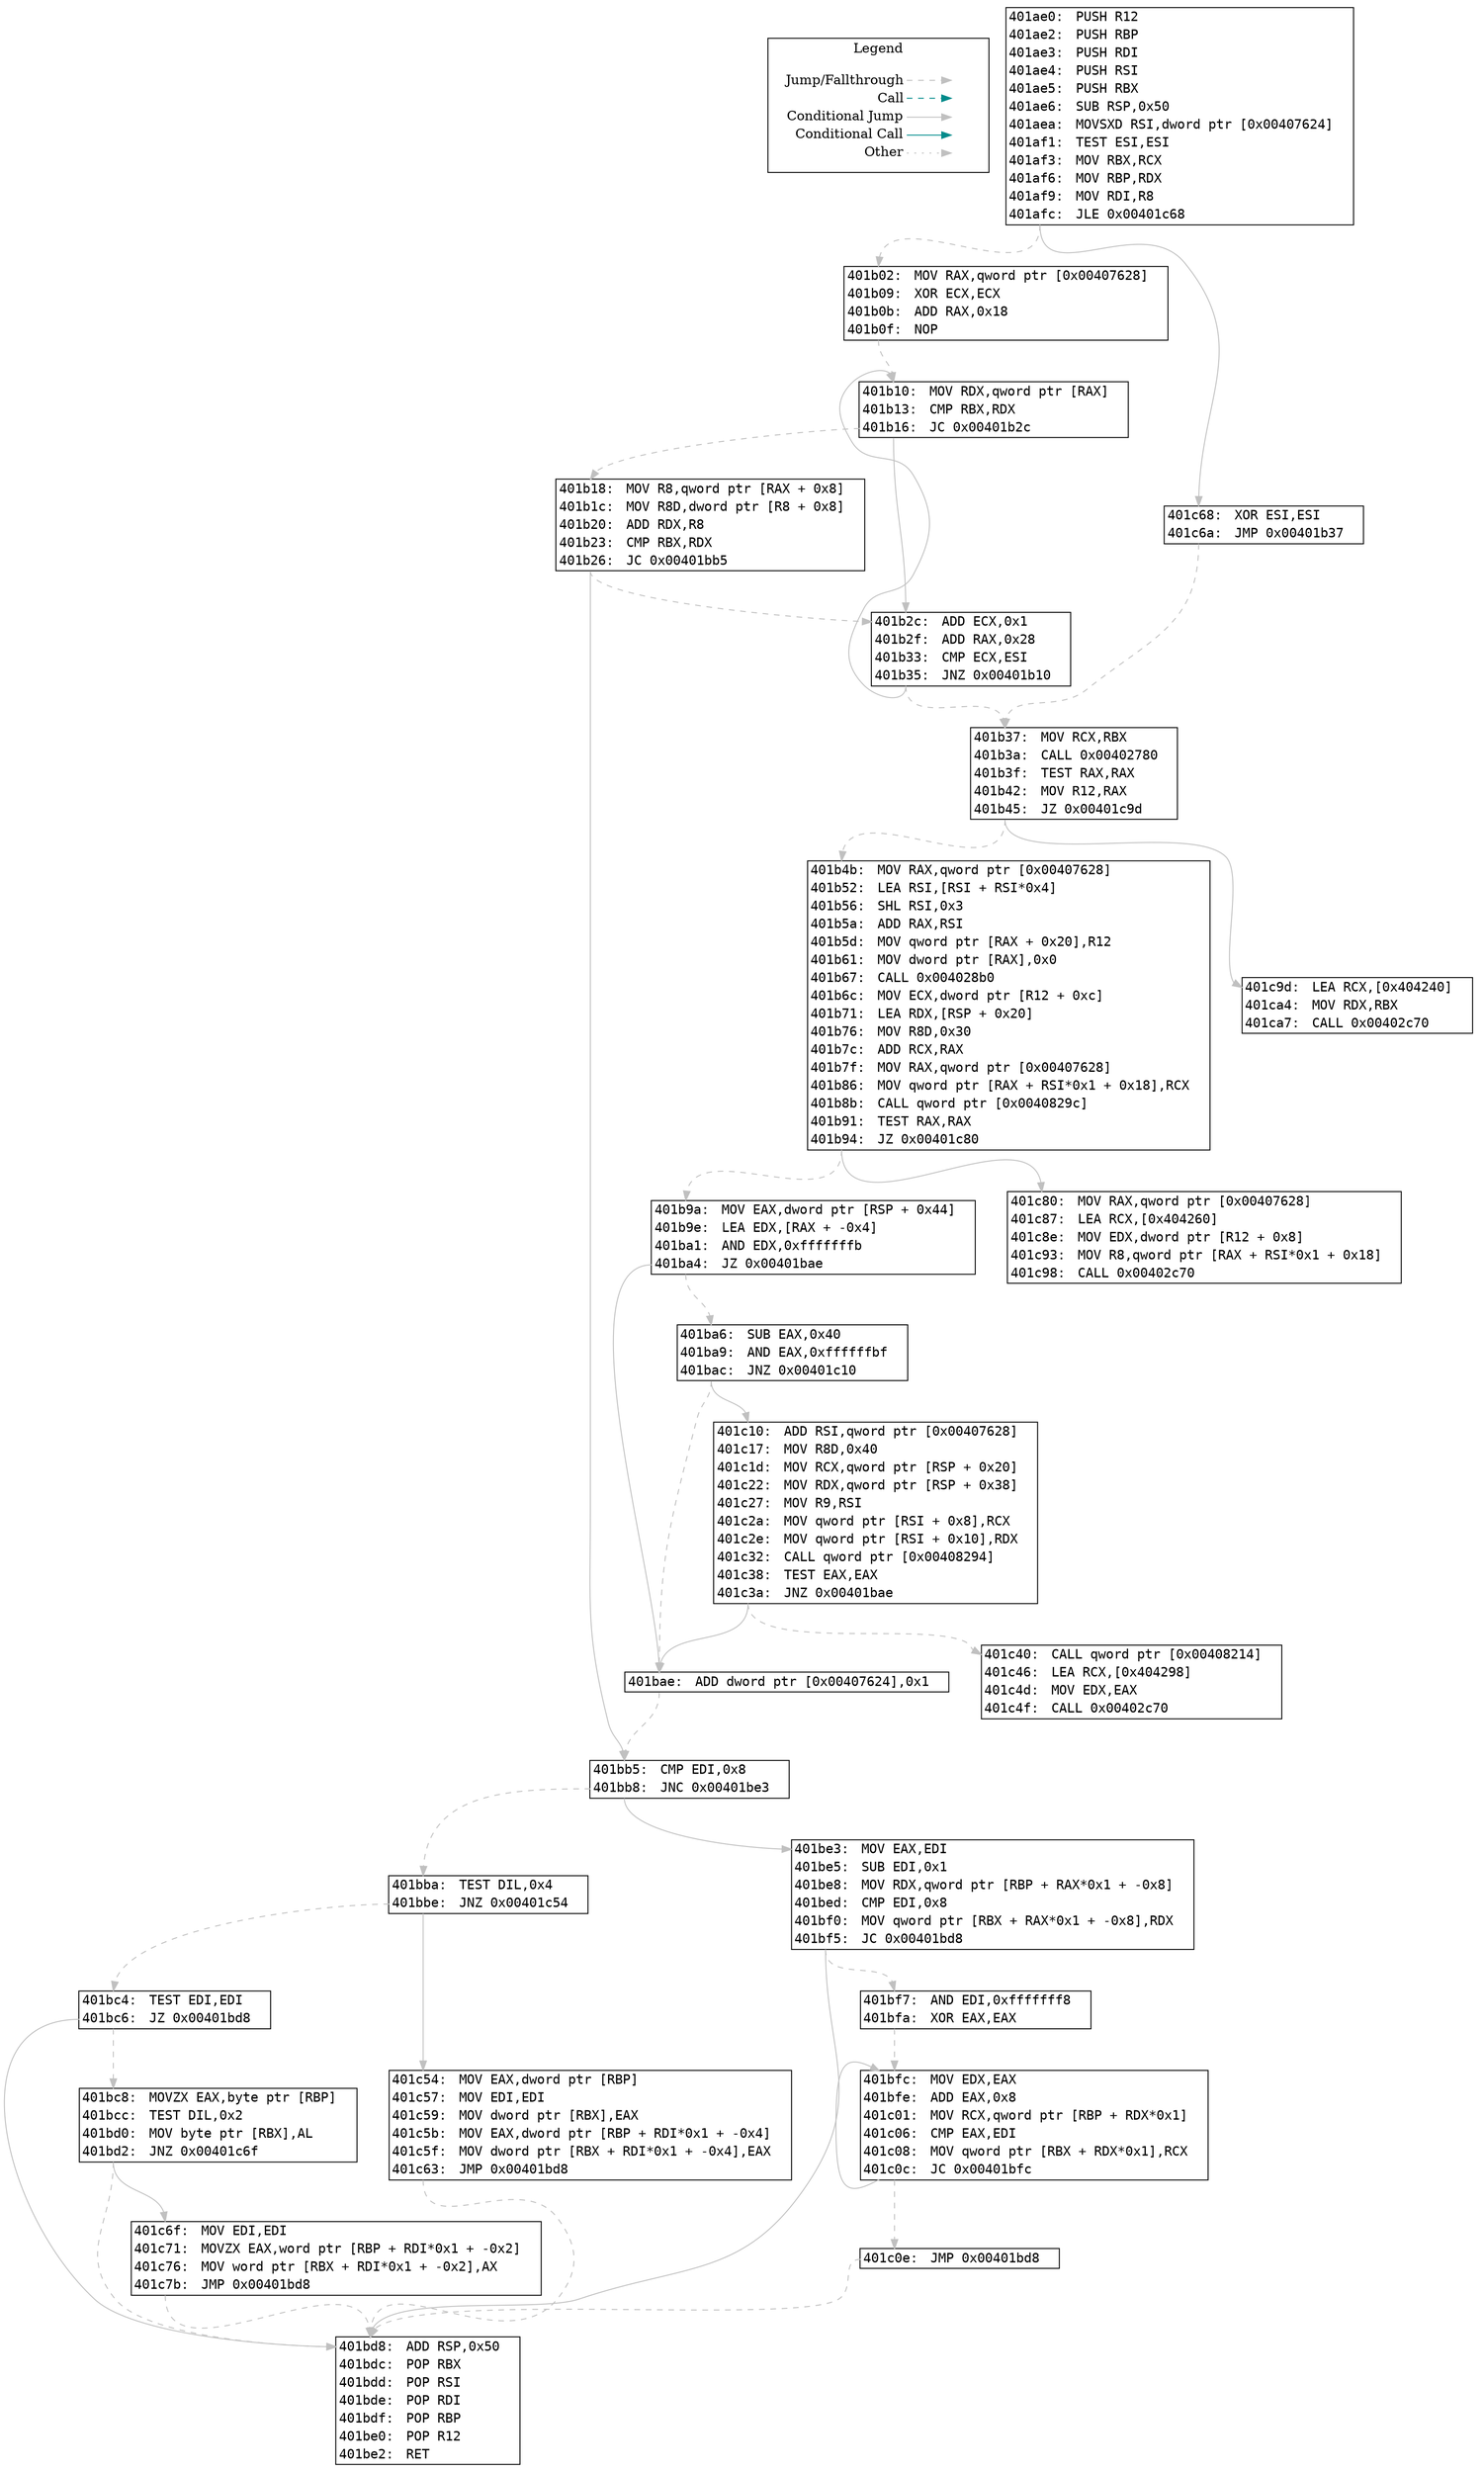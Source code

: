 digraph "func 0x401ae0" {
  newrank=true;
  // Flow Type Legend
  subgraph cluster_01 { 
    rank=same;
    node [shape=plaintext]
    label = "Legend";
    key [label=<<table border="0" cellpadding="2" cellspacing="0" cellborder="0">
                  <tr><td align="right" port="i1">Jump/Fallthrough</td></tr>
                  <tr><td align="right" port="i2">Call</td></tr>
                  <tr><td align="right" port="i3">Conditional Jump</td></tr>
                  <tr><td align="right" port="i4">Conditional Call</td></tr>
                  <tr><td align="right" port="i5">Other</td></tr>
               </table>>];
    key2 [label=<<table border="0" cellpadding="2" cellspacing="0" cellborder="0">
                   <tr><td port="i1">&nbsp;</td></tr>
                   <tr><td port="i2">&nbsp;</td></tr>
                   <tr><td port="i3">&nbsp;</td></tr>
                   <tr><td port="i4">&nbsp;</td></tr>
                   <tr><td port="i5">&nbsp;</td></tr>
                </table>>];
    key:i1:e -> key2:i1:w [color=gray style=dashed];
    key:i2:e -> key2:i2:w [color=cyan4 style=dashed];
    key:i3:e -> key2:i3:w [color=gray];
    key:i4:e -> key2:i4:w [color=cyan4];
    key:i5:e -> key2:i5:w [color=gray style=dotted];
  }
  bb_401ae0 [shape=plaintext label=<
    <TABLE BORDER="1" CELLBORDER="0" CELLSPACING="0">
      <TR>
        <TD PORT="insn_401ae0" ALIGN="RIGHT"><FONT FACE="monospace">401ae0: </FONT></TD>
        <TD ALIGN="LEFT"><FONT FACE="monospace">PUSH R12</FONT></TD>
        <TD>&nbsp;&nbsp;&nbsp;</TD> // for spacing
      </TR>
      <TR>
        <TD PORT="insn_401ae2" ALIGN="RIGHT"><FONT FACE="monospace">401ae2: </FONT></TD>
        <TD ALIGN="LEFT"><FONT FACE="monospace">PUSH RBP</FONT></TD>
        <TD>&nbsp;&nbsp;&nbsp;</TD> // for spacing
      </TR>
      <TR>
        <TD PORT="insn_401ae3" ALIGN="RIGHT"><FONT FACE="monospace">401ae3: </FONT></TD>
        <TD ALIGN="LEFT"><FONT FACE="monospace">PUSH RDI</FONT></TD>
        <TD>&nbsp;&nbsp;&nbsp;</TD> // for spacing
      </TR>
      <TR>
        <TD PORT="insn_401ae4" ALIGN="RIGHT"><FONT FACE="monospace">401ae4: </FONT></TD>
        <TD ALIGN="LEFT"><FONT FACE="monospace">PUSH RSI</FONT></TD>
        <TD>&nbsp;&nbsp;&nbsp;</TD> // for spacing
      </TR>
      <TR>
        <TD PORT="insn_401ae5" ALIGN="RIGHT"><FONT FACE="monospace">401ae5: </FONT></TD>
        <TD ALIGN="LEFT"><FONT FACE="monospace">PUSH RBX</FONT></TD>
        <TD>&nbsp;&nbsp;&nbsp;</TD> // for spacing
      </TR>
      <TR>
        <TD PORT="insn_401ae6" ALIGN="RIGHT"><FONT FACE="monospace">401ae6: </FONT></TD>
        <TD ALIGN="LEFT"><FONT FACE="monospace">SUB RSP,0x50</FONT></TD>
        <TD>&nbsp;&nbsp;&nbsp;</TD> // for spacing
      </TR>
      <TR>
        <TD PORT="insn_401aea" ALIGN="RIGHT"><FONT FACE="monospace">401aea: </FONT></TD>
        <TD ALIGN="LEFT"><FONT FACE="monospace">MOVSXD RSI,dword ptr [0x00407624]</FONT></TD>
        <TD>&nbsp;&nbsp;&nbsp;</TD> // for spacing
      </TR>
      <TR>
        <TD PORT="insn_401af1" ALIGN="RIGHT"><FONT FACE="monospace">401af1: </FONT></TD>
        <TD ALIGN="LEFT"><FONT FACE="monospace">TEST ESI,ESI</FONT></TD>
        <TD>&nbsp;&nbsp;&nbsp;</TD> // for spacing
      </TR>
      <TR>
        <TD PORT="insn_401af3" ALIGN="RIGHT"><FONT FACE="monospace">401af3: </FONT></TD>
        <TD ALIGN="LEFT"><FONT FACE="monospace">MOV RBX,RCX</FONT></TD>
        <TD>&nbsp;&nbsp;&nbsp;</TD> // for spacing
      </TR>
      <TR>
        <TD PORT="insn_401af6" ALIGN="RIGHT"><FONT FACE="monospace">401af6: </FONT></TD>
        <TD ALIGN="LEFT"><FONT FACE="monospace">MOV RBP,RDX</FONT></TD>
        <TD>&nbsp;&nbsp;&nbsp;</TD> // for spacing
      </TR>
      <TR>
        <TD PORT="insn_401af9" ALIGN="RIGHT"><FONT FACE="monospace">401af9: </FONT></TD>
        <TD ALIGN="LEFT"><FONT FACE="monospace">MOV RDI,R8</FONT></TD>
        <TD>&nbsp;&nbsp;&nbsp;</TD> // for spacing
      </TR>
      <TR>
        <TD PORT="insn_401afc" ALIGN="RIGHT"><FONT FACE="monospace">401afc: </FONT></TD>
        <TD ALIGN="LEFT"><FONT FACE="monospace">JLE 0x00401c68</FONT></TD>
        <TD>&nbsp;&nbsp;&nbsp;</TD> // for spacing
      </TR>
    </TABLE>>];
  bb_401b02 [shape=plaintext label=<
    <TABLE BORDER="1" CELLBORDER="0" CELLSPACING="0">
      <TR>
        <TD PORT="insn_401b02" ALIGN="RIGHT"><FONT FACE="monospace">401b02: </FONT></TD>
        <TD ALIGN="LEFT"><FONT FACE="monospace">MOV RAX,qword ptr [0x00407628]</FONT></TD>
        <TD>&nbsp;&nbsp;&nbsp;</TD> // for spacing
      </TR>
      <TR>
        <TD PORT="insn_401b09" ALIGN="RIGHT"><FONT FACE="monospace">401b09: </FONT></TD>
        <TD ALIGN="LEFT"><FONT FACE="monospace">XOR ECX,ECX</FONT></TD>
        <TD>&nbsp;&nbsp;&nbsp;</TD> // for spacing
      </TR>
      <TR>
        <TD PORT="insn_401b0b" ALIGN="RIGHT"><FONT FACE="monospace">401b0b: </FONT></TD>
        <TD ALIGN="LEFT"><FONT FACE="monospace">ADD RAX,0x18</FONT></TD>
        <TD>&nbsp;&nbsp;&nbsp;</TD> // for spacing
      </TR>
      <TR>
        <TD PORT="insn_401b0f" ALIGN="RIGHT"><FONT FACE="monospace">401b0f: </FONT></TD>
        <TD ALIGN="LEFT"><FONT FACE="monospace">NOP</FONT></TD>
        <TD>&nbsp;&nbsp;&nbsp;</TD> // for spacing
      </TR>
    </TABLE>>];
  bb_401b10 [shape=plaintext label=<
    <TABLE BORDER="1" CELLBORDER="0" CELLSPACING="0">
      <TR>
        <TD PORT="insn_401b10" ALIGN="RIGHT"><FONT FACE="monospace">401b10: </FONT></TD>
        <TD ALIGN="LEFT"><FONT FACE="monospace">MOV RDX,qword ptr [RAX]</FONT></TD>
        <TD>&nbsp;&nbsp;&nbsp;</TD> // for spacing
      </TR>
      <TR>
        <TD PORT="insn_401b13" ALIGN="RIGHT"><FONT FACE="monospace">401b13: </FONT></TD>
        <TD ALIGN="LEFT"><FONT FACE="monospace">CMP RBX,RDX</FONT></TD>
        <TD>&nbsp;&nbsp;&nbsp;</TD> // for spacing
      </TR>
      <TR>
        <TD PORT="insn_401b16" ALIGN="RIGHT"><FONT FACE="monospace">401b16: </FONT></TD>
        <TD ALIGN="LEFT"><FONT FACE="monospace">JC 0x00401b2c</FONT></TD>
        <TD>&nbsp;&nbsp;&nbsp;</TD> // for spacing
      </TR>
    </TABLE>>];
  bb_401b18 [shape=plaintext label=<
    <TABLE BORDER="1" CELLBORDER="0" CELLSPACING="0">
      <TR>
        <TD PORT="insn_401b18" ALIGN="RIGHT"><FONT FACE="monospace">401b18: </FONT></TD>
        <TD ALIGN="LEFT"><FONT FACE="monospace">MOV R8,qword ptr [RAX + 0x8]</FONT></TD>
        <TD>&nbsp;&nbsp;&nbsp;</TD> // for spacing
      </TR>
      <TR>
        <TD PORT="insn_401b1c" ALIGN="RIGHT"><FONT FACE="monospace">401b1c: </FONT></TD>
        <TD ALIGN="LEFT"><FONT FACE="monospace">MOV R8D,dword ptr [R8 + 0x8]</FONT></TD>
        <TD>&nbsp;&nbsp;&nbsp;</TD> // for spacing
      </TR>
      <TR>
        <TD PORT="insn_401b20" ALIGN="RIGHT"><FONT FACE="monospace">401b20: </FONT></TD>
        <TD ALIGN="LEFT"><FONT FACE="monospace">ADD RDX,R8</FONT></TD>
        <TD>&nbsp;&nbsp;&nbsp;</TD> // for spacing
      </TR>
      <TR>
        <TD PORT="insn_401b23" ALIGN="RIGHT"><FONT FACE="monospace">401b23: </FONT></TD>
        <TD ALIGN="LEFT"><FONT FACE="monospace">CMP RBX,RDX</FONT></TD>
        <TD>&nbsp;&nbsp;&nbsp;</TD> // for spacing
      </TR>
      <TR>
        <TD PORT="insn_401b26" ALIGN="RIGHT"><FONT FACE="monospace">401b26: </FONT></TD>
        <TD ALIGN="LEFT"><FONT FACE="monospace">JC 0x00401bb5</FONT></TD>
        <TD>&nbsp;&nbsp;&nbsp;</TD> // for spacing
      </TR>
    </TABLE>>];
  bb_401b2c [shape=plaintext label=<
    <TABLE BORDER="1" CELLBORDER="0" CELLSPACING="0">
      <TR>
        <TD PORT="insn_401b2c" ALIGN="RIGHT"><FONT FACE="monospace">401b2c: </FONT></TD>
        <TD ALIGN="LEFT"><FONT FACE="monospace">ADD ECX,0x1</FONT></TD>
        <TD>&nbsp;&nbsp;&nbsp;</TD> // for spacing
      </TR>
      <TR>
        <TD PORT="insn_401b2f" ALIGN="RIGHT"><FONT FACE="monospace">401b2f: </FONT></TD>
        <TD ALIGN="LEFT"><FONT FACE="monospace">ADD RAX,0x28</FONT></TD>
        <TD>&nbsp;&nbsp;&nbsp;</TD> // for spacing
      </TR>
      <TR>
        <TD PORT="insn_401b33" ALIGN="RIGHT"><FONT FACE="monospace">401b33: </FONT></TD>
        <TD ALIGN="LEFT"><FONT FACE="monospace">CMP ECX,ESI</FONT></TD>
        <TD>&nbsp;&nbsp;&nbsp;</TD> // for spacing
      </TR>
      <TR>
        <TD PORT="insn_401b35" ALIGN="RIGHT"><FONT FACE="monospace">401b35: </FONT></TD>
        <TD ALIGN="LEFT"><FONT FACE="monospace">JNZ 0x00401b10</FONT></TD>
        <TD>&nbsp;&nbsp;&nbsp;</TD> // for spacing
      </TR>
    </TABLE>>];
  bb_401b37 [shape=plaintext label=<
    <TABLE BORDER="1" CELLBORDER="0" CELLSPACING="0">
      <TR>
        <TD PORT="insn_401b37" ALIGN="RIGHT"><FONT FACE="monospace">401b37: </FONT></TD>
        <TD ALIGN="LEFT"><FONT FACE="monospace">MOV RCX,RBX</FONT></TD>
        <TD>&nbsp;&nbsp;&nbsp;</TD> // for spacing
      </TR>
      <TR>
        <TD PORT="insn_401b3a" ALIGN="RIGHT"><FONT FACE="monospace">401b3a: </FONT></TD>
        <TD ALIGN="LEFT"><FONT FACE="monospace">CALL 0x00402780</FONT></TD>
        <TD>&nbsp;&nbsp;&nbsp;</TD> // for spacing
      </TR>
      <TR>
        <TD PORT="insn_401b3f" ALIGN="RIGHT"><FONT FACE="monospace">401b3f: </FONT></TD>
        <TD ALIGN="LEFT"><FONT FACE="monospace">TEST RAX,RAX</FONT></TD>
        <TD>&nbsp;&nbsp;&nbsp;</TD> // for spacing
      </TR>
      <TR>
        <TD PORT="insn_401b42" ALIGN="RIGHT"><FONT FACE="monospace">401b42: </FONT></TD>
        <TD ALIGN="LEFT"><FONT FACE="monospace">MOV R12,RAX</FONT></TD>
        <TD>&nbsp;&nbsp;&nbsp;</TD> // for spacing
      </TR>
      <TR>
        <TD PORT="insn_401b45" ALIGN="RIGHT"><FONT FACE="monospace">401b45: </FONT></TD>
        <TD ALIGN="LEFT"><FONT FACE="monospace">JZ 0x00401c9d</FONT></TD>
        <TD>&nbsp;&nbsp;&nbsp;</TD> // for spacing
      </TR>
    </TABLE>>];
  bb_401b4b [shape=plaintext label=<
    <TABLE BORDER="1" CELLBORDER="0" CELLSPACING="0">
      <TR>
        <TD PORT="insn_401b4b" ALIGN="RIGHT"><FONT FACE="monospace">401b4b: </FONT></TD>
        <TD ALIGN="LEFT"><FONT FACE="monospace">MOV RAX,qword ptr [0x00407628]</FONT></TD>
        <TD>&nbsp;&nbsp;&nbsp;</TD> // for spacing
      </TR>
      <TR>
        <TD PORT="insn_401b52" ALIGN="RIGHT"><FONT FACE="monospace">401b52: </FONT></TD>
        <TD ALIGN="LEFT"><FONT FACE="monospace">LEA RSI,[RSI + RSI*0x4]</FONT></TD>
        <TD>&nbsp;&nbsp;&nbsp;</TD> // for spacing
      </TR>
      <TR>
        <TD PORT="insn_401b56" ALIGN="RIGHT"><FONT FACE="monospace">401b56: </FONT></TD>
        <TD ALIGN="LEFT"><FONT FACE="monospace">SHL RSI,0x3</FONT></TD>
        <TD>&nbsp;&nbsp;&nbsp;</TD> // for spacing
      </TR>
      <TR>
        <TD PORT="insn_401b5a" ALIGN="RIGHT"><FONT FACE="monospace">401b5a: </FONT></TD>
        <TD ALIGN="LEFT"><FONT FACE="monospace">ADD RAX,RSI</FONT></TD>
        <TD>&nbsp;&nbsp;&nbsp;</TD> // for spacing
      </TR>
      <TR>
        <TD PORT="insn_401b5d" ALIGN="RIGHT"><FONT FACE="monospace">401b5d: </FONT></TD>
        <TD ALIGN="LEFT"><FONT FACE="monospace">MOV qword ptr [RAX + 0x20],R12</FONT></TD>
        <TD>&nbsp;&nbsp;&nbsp;</TD> // for spacing
      </TR>
      <TR>
        <TD PORT="insn_401b61" ALIGN="RIGHT"><FONT FACE="monospace">401b61: </FONT></TD>
        <TD ALIGN="LEFT"><FONT FACE="monospace">MOV dword ptr [RAX],0x0</FONT></TD>
        <TD>&nbsp;&nbsp;&nbsp;</TD> // for spacing
      </TR>
      <TR>
        <TD PORT="insn_401b67" ALIGN="RIGHT"><FONT FACE="monospace">401b67: </FONT></TD>
        <TD ALIGN="LEFT"><FONT FACE="monospace">CALL 0x004028b0</FONT></TD>
        <TD>&nbsp;&nbsp;&nbsp;</TD> // for spacing
      </TR>
      <TR>
        <TD PORT="insn_401b6c" ALIGN="RIGHT"><FONT FACE="monospace">401b6c: </FONT></TD>
        <TD ALIGN="LEFT"><FONT FACE="monospace">MOV ECX,dword ptr [R12 + 0xc]</FONT></TD>
        <TD>&nbsp;&nbsp;&nbsp;</TD> // for spacing
      </TR>
      <TR>
        <TD PORT="insn_401b71" ALIGN="RIGHT"><FONT FACE="monospace">401b71: </FONT></TD>
        <TD ALIGN="LEFT"><FONT FACE="monospace">LEA RDX,[RSP + 0x20]</FONT></TD>
        <TD>&nbsp;&nbsp;&nbsp;</TD> // for spacing
      </TR>
      <TR>
        <TD PORT="insn_401b76" ALIGN="RIGHT"><FONT FACE="monospace">401b76: </FONT></TD>
        <TD ALIGN="LEFT"><FONT FACE="monospace">MOV R8D,0x30</FONT></TD>
        <TD>&nbsp;&nbsp;&nbsp;</TD> // for spacing
      </TR>
      <TR>
        <TD PORT="insn_401b7c" ALIGN="RIGHT"><FONT FACE="monospace">401b7c: </FONT></TD>
        <TD ALIGN="LEFT"><FONT FACE="monospace">ADD RCX,RAX</FONT></TD>
        <TD>&nbsp;&nbsp;&nbsp;</TD> // for spacing
      </TR>
      <TR>
        <TD PORT="insn_401b7f" ALIGN="RIGHT"><FONT FACE="monospace">401b7f: </FONT></TD>
        <TD ALIGN="LEFT"><FONT FACE="monospace">MOV RAX,qword ptr [0x00407628]</FONT></TD>
        <TD>&nbsp;&nbsp;&nbsp;</TD> // for spacing
      </TR>
      <TR>
        <TD PORT="insn_401b86" ALIGN="RIGHT"><FONT FACE="monospace">401b86: </FONT></TD>
        <TD ALIGN="LEFT"><FONT FACE="monospace">MOV qword ptr [RAX + RSI*0x1 + 0x18],RCX</FONT></TD>
        <TD>&nbsp;&nbsp;&nbsp;</TD> // for spacing
      </TR>
      <TR>
        <TD PORT="insn_401b8b" ALIGN="RIGHT"><FONT FACE="monospace">401b8b: </FONT></TD>
        <TD ALIGN="LEFT"><FONT FACE="monospace">CALL qword ptr [0x0040829c]</FONT></TD>
        <TD>&nbsp;&nbsp;&nbsp;</TD> // for spacing
      </TR>
      <TR>
        <TD PORT="insn_401b91" ALIGN="RIGHT"><FONT FACE="monospace">401b91: </FONT></TD>
        <TD ALIGN="LEFT"><FONT FACE="monospace">TEST RAX,RAX</FONT></TD>
        <TD>&nbsp;&nbsp;&nbsp;</TD> // for spacing
      </TR>
      <TR>
        <TD PORT="insn_401b94" ALIGN="RIGHT"><FONT FACE="monospace">401b94: </FONT></TD>
        <TD ALIGN="LEFT"><FONT FACE="monospace">JZ 0x00401c80</FONT></TD>
        <TD>&nbsp;&nbsp;&nbsp;</TD> // for spacing
      </TR>
    </TABLE>>];
  bb_401b9a [shape=plaintext label=<
    <TABLE BORDER="1" CELLBORDER="0" CELLSPACING="0">
      <TR>
        <TD PORT="insn_401b9a" ALIGN="RIGHT"><FONT FACE="monospace">401b9a: </FONT></TD>
        <TD ALIGN="LEFT"><FONT FACE="monospace">MOV EAX,dword ptr [RSP + 0x44]</FONT></TD>
        <TD>&nbsp;&nbsp;&nbsp;</TD> // for spacing
      </TR>
      <TR>
        <TD PORT="insn_401b9e" ALIGN="RIGHT"><FONT FACE="monospace">401b9e: </FONT></TD>
        <TD ALIGN="LEFT"><FONT FACE="monospace">LEA EDX,[RAX + -0x4]</FONT></TD>
        <TD>&nbsp;&nbsp;&nbsp;</TD> // for spacing
      </TR>
      <TR>
        <TD PORT="insn_401ba1" ALIGN="RIGHT"><FONT FACE="monospace">401ba1: </FONT></TD>
        <TD ALIGN="LEFT"><FONT FACE="monospace">AND EDX,0xfffffffb</FONT></TD>
        <TD>&nbsp;&nbsp;&nbsp;</TD> // for spacing
      </TR>
      <TR>
        <TD PORT="insn_401ba4" ALIGN="RIGHT"><FONT FACE="monospace">401ba4: </FONT></TD>
        <TD ALIGN="LEFT"><FONT FACE="monospace">JZ 0x00401bae</FONT></TD>
        <TD>&nbsp;&nbsp;&nbsp;</TD> // for spacing
      </TR>
    </TABLE>>];
  bb_401ba6 [shape=plaintext label=<
    <TABLE BORDER="1" CELLBORDER="0" CELLSPACING="0">
      <TR>
        <TD PORT="insn_401ba6" ALIGN="RIGHT"><FONT FACE="monospace">401ba6: </FONT></TD>
        <TD ALIGN="LEFT"><FONT FACE="monospace">SUB EAX,0x40</FONT></TD>
        <TD>&nbsp;&nbsp;&nbsp;</TD> // for spacing
      </TR>
      <TR>
        <TD PORT="insn_401ba9" ALIGN="RIGHT"><FONT FACE="monospace">401ba9: </FONT></TD>
        <TD ALIGN="LEFT"><FONT FACE="monospace">AND EAX,0xffffffbf</FONT></TD>
        <TD>&nbsp;&nbsp;&nbsp;</TD> // for spacing
      </TR>
      <TR>
        <TD PORT="insn_401bac" ALIGN="RIGHT"><FONT FACE="monospace">401bac: </FONT></TD>
        <TD ALIGN="LEFT"><FONT FACE="monospace">JNZ 0x00401c10</FONT></TD>
        <TD>&nbsp;&nbsp;&nbsp;</TD> // for spacing
      </TR>
    </TABLE>>];
  bb_401bae [shape=plaintext label=<
    <TABLE BORDER="1" CELLBORDER="0" CELLSPACING="0">
      <TR>
        <TD PORT="insn_401bae" ALIGN="RIGHT"><FONT FACE="monospace">401bae: </FONT></TD>
        <TD ALIGN="LEFT"><FONT FACE="monospace">ADD dword ptr [0x00407624],0x1</FONT></TD>
        <TD>&nbsp;&nbsp;&nbsp;</TD> // for spacing
      </TR>
    </TABLE>>];
  bb_401bb5 [shape=plaintext label=<
    <TABLE BORDER="1" CELLBORDER="0" CELLSPACING="0">
      <TR>
        <TD PORT="insn_401bb5" ALIGN="RIGHT"><FONT FACE="monospace">401bb5: </FONT></TD>
        <TD ALIGN="LEFT"><FONT FACE="monospace">CMP EDI,0x8</FONT></TD>
        <TD>&nbsp;&nbsp;&nbsp;</TD> // for spacing
      </TR>
      <TR>
        <TD PORT="insn_401bb8" ALIGN="RIGHT"><FONT FACE="monospace">401bb8: </FONT></TD>
        <TD ALIGN="LEFT"><FONT FACE="monospace">JNC 0x00401be3</FONT></TD>
        <TD>&nbsp;&nbsp;&nbsp;</TD> // for spacing
      </TR>
    </TABLE>>];
  bb_401bba [shape=plaintext label=<
    <TABLE BORDER="1" CELLBORDER="0" CELLSPACING="0">
      <TR>
        <TD PORT="insn_401bba" ALIGN="RIGHT"><FONT FACE="monospace">401bba: </FONT></TD>
        <TD ALIGN="LEFT"><FONT FACE="monospace">TEST DIL,0x4</FONT></TD>
        <TD>&nbsp;&nbsp;&nbsp;</TD> // for spacing
      </TR>
      <TR>
        <TD PORT="insn_401bbe" ALIGN="RIGHT"><FONT FACE="monospace">401bbe: </FONT></TD>
        <TD ALIGN="LEFT"><FONT FACE="monospace">JNZ 0x00401c54</FONT></TD>
        <TD>&nbsp;&nbsp;&nbsp;</TD> // for spacing
      </TR>
    </TABLE>>];
  bb_401bc4 [shape=plaintext label=<
    <TABLE BORDER="1" CELLBORDER="0" CELLSPACING="0">
      <TR>
        <TD PORT="insn_401bc4" ALIGN="RIGHT"><FONT FACE="monospace">401bc4: </FONT></TD>
        <TD ALIGN="LEFT"><FONT FACE="monospace">TEST EDI,EDI</FONT></TD>
        <TD>&nbsp;&nbsp;&nbsp;</TD> // for spacing
      </TR>
      <TR>
        <TD PORT="insn_401bc6" ALIGN="RIGHT"><FONT FACE="monospace">401bc6: </FONT></TD>
        <TD ALIGN="LEFT"><FONT FACE="monospace">JZ 0x00401bd8</FONT></TD>
        <TD>&nbsp;&nbsp;&nbsp;</TD> // for spacing
      </TR>
    </TABLE>>];
  bb_401bc8 [shape=plaintext label=<
    <TABLE BORDER="1" CELLBORDER="0" CELLSPACING="0">
      <TR>
        <TD PORT="insn_401bc8" ALIGN="RIGHT"><FONT FACE="monospace">401bc8: </FONT></TD>
        <TD ALIGN="LEFT"><FONT FACE="monospace">MOVZX EAX,byte ptr [RBP]</FONT></TD>
        <TD>&nbsp;&nbsp;&nbsp;</TD> // for spacing
      </TR>
      <TR>
        <TD PORT="insn_401bcc" ALIGN="RIGHT"><FONT FACE="monospace">401bcc: </FONT></TD>
        <TD ALIGN="LEFT"><FONT FACE="monospace">TEST DIL,0x2</FONT></TD>
        <TD>&nbsp;&nbsp;&nbsp;</TD> // for spacing
      </TR>
      <TR>
        <TD PORT="insn_401bd0" ALIGN="RIGHT"><FONT FACE="monospace">401bd0: </FONT></TD>
        <TD ALIGN="LEFT"><FONT FACE="monospace">MOV byte ptr [RBX],AL</FONT></TD>
        <TD>&nbsp;&nbsp;&nbsp;</TD> // for spacing
      </TR>
      <TR>
        <TD PORT="insn_401bd2" ALIGN="RIGHT"><FONT FACE="monospace">401bd2: </FONT></TD>
        <TD ALIGN="LEFT"><FONT FACE="monospace">JNZ 0x00401c6f</FONT></TD>
        <TD>&nbsp;&nbsp;&nbsp;</TD> // for spacing
      </TR>
    </TABLE>>];
  bb_401bd8 [shape=plaintext label=<
    <TABLE BORDER="1" CELLBORDER="0" CELLSPACING="0">
      <TR>
        <TD PORT="insn_401bd8" ALIGN="RIGHT"><FONT FACE="monospace">401bd8: </FONT></TD>
        <TD ALIGN="LEFT"><FONT FACE="monospace">ADD RSP,0x50</FONT></TD>
        <TD>&nbsp;&nbsp;&nbsp;</TD> // for spacing
      </TR>
      <TR>
        <TD PORT="insn_401bdc" ALIGN="RIGHT"><FONT FACE="monospace">401bdc: </FONT></TD>
        <TD ALIGN="LEFT"><FONT FACE="monospace">POP RBX</FONT></TD>
        <TD>&nbsp;&nbsp;&nbsp;</TD> // for spacing
      </TR>
      <TR>
        <TD PORT="insn_401bdd" ALIGN="RIGHT"><FONT FACE="monospace">401bdd: </FONT></TD>
        <TD ALIGN="LEFT"><FONT FACE="monospace">POP RSI</FONT></TD>
        <TD>&nbsp;&nbsp;&nbsp;</TD> // for spacing
      </TR>
      <TR>
        <TD PORT="insn_401bde" ALIGN="RIGHT"><FONT FACE="monospace">401bde: </FONT></TD>
        <TD ALIGN="LEFT"><FONT FACE="monospace">POP RDI</FONT></TD>
        <TD>&nbsp;&nbsp;&nbsp;</TD> // for spacing
      </TR>
      <TR>
        <TD PORT="insn_401bdf" ALIGN="RIGHT"><FONT FACE="monospace">401bdf: </FONT></TD>
        <TD ALIGN="LEFT"><FONT FACE="monospace">POP RBP</FONT></TD>
        <TD>&nbsp;&nbsp;&nbsp;</TD> // for spacing
      </TR>
      <TR>
        <TD PORT="insn_401be0" ALIGN="RIGHT"><FONT FACE="monospace">401be0: </FONT></TD>
        <TD ALIGN="LEFT"><FONT FACE="monospace">POP R12</FONT></TD>
        <TD>&nbsp;&nbsp;&nbsp;</TD> // for spacing
      </TR>
      <TR>
        <TD PORT="insn_401be2" ALIGN="RIGHT"><FONT FACE="monospace">401be2: </FONT></TD>
        <TD ALIGN="LEFT"><FONT FACE="monospace">RET</FONT></TD>
        <TD>&nbsp;&nbsp;&nbsp;</TD> // for spacing
      </TR>
    </TABLE>>];
  bb_401be3 [shape=plaintext label=<
    <TABLE BORDER="1" CELLBORDER="0" CELLSPACING="0">
      <TR>
        <TD PORT="insn_401be3" ALIGN="RIGHT"><FONT FACE="monospace">401be3: </FONT></TD>
        <TD ALIGN="LEFT"><FONT FACE="monospace">MOV EAX,EDI</FONT></TD>
        <TD>&nbsp;&nbsp;&nbsp;</TD> // for spacing
      </TR>
      <TR>
        <TD PORT="insn_401be5" ALIGN="RIGHT"><FONT FACE="monospace">401be5: </FONT></TD>
        <TD ALIGN="LEFT"><FONT FACE="monospace">SUB EDI,0x1</FONT></TD>
        <TD>&nbsp;&nbsp;&nbsp;</TD> // for spacing
      </TR>
      <TR>
        <TD PORT="insn_401be8" ALIGN="RIGHT"><FONT FACE="monospace">401be8: </FONT></TD>
        <TD ALIGN="LEFT"><FONT FACE="monospace">MOV RDX,qword ptr [RBP + RAX*0x1 + -0x8]</FONT></TD>
        <TD>&nbsp;&nbsp;&nbsp;</TD> // for spacing
      </TR>
      <TR>
        <TD PORT="insn_401bed" ALIGN="RIGHT"><FONT FACE="monospace">401bed: </FONT></TD>
        <TD ALIGN="LEFT"><FONT FACE="monospace">CMP EDI,0x8</FONT></TD>
        <TD>&nbsp;&nbsp;&nbsp;</TD> // for spacing
      </TR>
      <TR>
        <TD PORT="insn_401bf0" ALIGN="RIGHT"><FONT FACE="monospace">401bf0: </FONT></TD>
        <TD ALIGN="LEFT"><FONT FACE="monospace">MOV qword ptr [RBX + RAX*0x1 + -0x8],RDX</FONT></TD>
        <TD>&nbsp;&nbsp;&nbsp;</TD> // for spacing
      </TR>
      <TR>
        <TD PORT="insn_401bf5" ALIGN="RIGHT"><FONT FACE="monospace">401bf5: </FONT></TD>
        <TD ALIGN="LEFT"><FONT FACE="monospace">JC 0x00401bd8</FONT></TD>
        <TD>&nbsp;&nbsp;&nbsp;</TD> // for spacing
      </TR>
    </TABLE>>];
  bb_401bf7 [shape=plaintext label=<
    <TABLE BORDER="1" CELLBORDER="0" CELLSPACING="0">
      <TR>
        <TD PORT="insn_401bf7" ALIGN="RIGHT"><FONT FACE="monospace">401bf7: </FONT></TD>
        <TD ALIGN="LEFT"><FONT FACE="monospace">AND EDI,0xfffffff8</FONT></TD>
        <TD>&nbsp;&nbsp;&nbsp;</TD> // for spacing
      </TR>
      <TR>
        <TD PORT="insn_401bfa" ALIGN="RIGHT"><FONT FACE="monospace">401bfa: </FONT></TD>
        <TD ALIGN="LEFT"><FONT FACE="monospace">XOR EAX,EAX</FONT></TD>
        <TD>&nbsp;&nbsp;&nbsp;</TD> // for spacing
      </TR>
    </TABLE>>];
  bb_401bfc [shape=plaintext label=<
    <TABLE BORDER="1" CELLBORDER="0" CELLSPACING="0">
      <TR>
        <TD PORT="insn_401bfc" ALIGN="RIGHT"><FONT FACE="monospace">401bfc: </FONT></TD>
        <TD ALIGN="LEFT"><FONT FACE="monospace">MOV EDX,EAX</FONT></TD>
        <TD>&nbsp;&nbsp;&nbsp;</TD> // for spacing
      </TR>
      <TR>
        <TD PORT="insn_401bfe" ALIGN="RIGHT"><FONT FACE="monospace">401bfe: </FONT></TD>
        <TD ALIGN="LEFT"><FONT FACE="monospace">ADD EAX,0x8</FONT></TD>
        <TD>&nbsp;&nbsp;&nbsp;</TD> // for spacing
      </TR>
      <TR>
        <TD PORT="insn_401c01" ALIGN="RIGHT"><FONT FACE="monospace">401c01: </FONT></TD>
        <TD ALIGN="LEFT"><FONT FACE="monospace">MOV RCX,qword ptr [RBP + RDX*0x1]</FONT></TD>
        <TD>&nbsp;&nbsp;&nbsp;</TD> // for spacing
      </TR>
      <TR>
        <TD PORT="insn_401c06" ALIGN="RIGHT"><FONT FACE="monospace">401c06: </FONT></TD>
        <TD ALIGN="LEFT"><FONT FACE="monospace">CMP EAX,EDI</FONT></TD>
        <TD>&nbsp;&nbsp;&nbsp;</TD> // for spacing
      </TR>
      <TR>
        <TD PORT="insn_401c08" ALIGN="RIGHT"><FONT FACE="monospace">401c08: </FONT></TD>
        <TD ALIGN="LEFT"><FONT FACE="monospace">MOV qword ptr [RBX + RDX*0x1],RCX</FONT></TD>
        <TD>&nbsp;&nbsp;&nbsp;</TD> // for spacing
      </TR>
      <TR>
        <TD PORT="insn_401c0c" ALIGN="RIGHT"><FONT FACE="monospace">401c0c: </FONT></TD>
        <TD ALIGN="LEFT"><FONT FACE="monospace">JC 0x00401bfc</FONT></TD>
        <TD>&nbsp;&nbsp;&nbsp;</TD> // for spacing
      </TR>
    </TABLE>>];
  bb_401c0e [shape=plaintext label=<
    <TABLE BORDER="1" CELLBORDER="0" CELLSPACING="0">
      <TR>
        <TD PORT="insn_401c0e" ALIGN="RIGHT"><FONT FACE="monospace">401c0e: </FONT></TD>
        <TD ALIGN="LEFT"><FONT FACE="monospace">JMP 0x00401bd8</FONT></TD>
        <TD>&nbsp;&nbsp;&nbsp;</TD> // for spacing
      </TR>
    </TABLE>>];
  bb_401c10 [shape=plaintext label=<
    <TABLE BORDER="1" CELLBORDER="0" CELLSPACING="0">
      <TR>
        <TD PORT="insn_401c10" ALIGN="RIGHT"><FONT FACE="monospace">401c10: </FONT></TD>
        <TD ALIGN="LEFT"><FONT FACE="monospace">ADD RSI,qword ptr [0x00407628]</FONT></TD>
        <TD>&nbsp;&nbsp;&nbsp;</TD> // for spacing
      </TR>
      <TR>
        <TD PORT="insn_401c17" ALIGN="RIGHT"><FONT FACE="monospace">401c17: </FONT></TD>
        <TD ALIGN="LEFT"><FONT FACE="monospace">MOV R8D,0x40</FONT></TD>
        <TD>&nbsp;&nbsp;&nbsp;</TD> // for spacing
      </TR>
      <TR>
        <TD PORT="insn_401c1d" ALIGN="RIGHT"><FONT FACE="monospace">401c1d: </FONT></TD>
        <TD ALIGN="LEFT"><FONT FACE="monospace">MOV RCX,qword ptr [RSP + 0x20]</FONT></TD>
        <TD>&nbsp;&nbsp;&nbsp;</TD> // for spacing
      </TR>
      <TR>
        <TD PORT="insn_401c22" ALIGN="RIGHT"><FONT FACE="monospace">401c22: </FONT></TD>
        <TD ALIGN="LEFT"><FONT FACE="monospace">MOV RDX,qword ptr [RSP + 0x38]</FONT></TD>
        <TD>&nbsp;&nbsp;&nbsp;</TD> // for spacing
      </TR>
      <TR>
        <TD PORT="insn_401c27" ALIGN="RIGHT"><FONT FACE="monospace">401c27: </FONT></TD>
        <TD ALIGN="LEFT"><FONT FACE="monospace">MOV R9,RSI</FONT></TD>
        <TD>&nbsp;&nbsp;&nbsp;</TD> // for spacing
      </TR>
      <TR>
        <TD PORT="insn_401c2a" ALIGN="RIGHT"><FONT FACE="monospace">401c2a: </FONT></TD>
        <TD ALIGN="LEFT"><FONT FACE="monospace">MOV qword ptr [RSI + 0x8],RCX</FONT></TD>
        <TD>&nbsp;&nbsp;&nbsp;</TD> // for spacing
      </TR>
      <TR>
        <TD PORT="insn_401c2e" ALIGN="RIGHT"><FONT FACE="monospace">401c2e: </FONT></TD>
        <TD ALIGN="LEFT"><FONT FACE="monospace">MOV qword ptr [RSI + 0x10],RDX</FONT></TD>
        <TD>&nbsp;&nbsp;&nbsp;</TD> // for spacing
      </TR>
      <TR>
        <TD PORT="insn_401c32" ALIGN="RIGHT"><FONT FACE="monospace">401c32: </FONT></TD>
        <TD ALIGN="LEFT"><FONT FACE="monospace">CALL qword ptr [0x00408294]</FONT></TD>
        <TD>&nbsp;&nbsp;&nbsp;</TD> // for spacing
      </TR>
      <TR>
        <TD PORT="insn_401c38" ALIGN="RIGHT"><FONT FACE="monospace">401c38: </FONT></TD>
        <TD ALIGN="LEFT"><FONT FACE="monospace">TEST EAX,EAX</FONT></TD>
        <TD>&nbsp;&nbsp;&nbsp;</TD> // for spacing
      </TR>
      <TR>
        <TD PORT="insn_401c3a" ALIGN="RIGHT"><FONT FACE="monospace">401c3a: </FONT></TD>
        <TD ALIGN="LEFT"><FONT FACE="monospace">JNZ 0x00401bae</FONT></TD>
        <TD>&nbsp;&nbsp;&nbsp;</TD> // for spacing
      </TR>
    </TABLE>>];
  bb_401c40 [shape=plaintext label=<
    <TABLE BORDER="1" CELLBORDER="0" CELLSPACING="0">
      <TR>
        <TD PORT="insn_401c40" ALIGN="RIGHT"><FONT FACE="monospace">401c40: </FONT></TD>
        <TD ALIGN="LEFT"><FONT FACE="monospace">CALL qword ptr [0x00408214]</FONT></TD>
        <TD>&nbsp;&nbsp;&nbsp;</TD> // for spacing
      </TR>
      <TR>
        <TD PORT="insn_401c46" ALIGN="RIGHT"><FONT FACE="monospace">401c46: </FONT></TD>
        <TD ALIGN="LEFT"><FONT FACE="monospace">LEA RCX,[0x404298]</FONT></TD>
        <TD>&nbsp;&nbsp;&nbsp;</TD> // for spacing
      </TR>
      <TR>
        <TD PORT="insn_401c4d" ALIGN="RIGHT"><FONT FACE="monospace">401c4d: </FONT></TD>
        <TD ALIGN="LEFT"><FONT FACE="monospace">MOV EDX,EAX</FONT></TD>
        <TD>&nbsp;&nbsp;&nbsp;</TD> // for spacing
      </TR>
      <TR>
        <TD PORT="insn_401c4f" ALIGN="RIGHT"><FONT FACE="monospace">401c4f: </FONT></TD>
        <TD ALIGN="LEFT"><FONT FACE="monospace">CALL 0x00402c70</FONT></TD>
        <TD>&nbsp;&nbsp;&nbsp;</TD> // for spacing
      </TR>
    </TABLE>>];
  bb_401c54 [shape=plaintext label=<
    <TABLE BORDER="1" CELLBORDER="0" CELLSPACING="0">
      <TR>
        <TD PORT="insn_401c54" ALIGN="RIGHT"><FONT FACE="monospace">401c54: </FONT></TD>
        <TD ALIGN="LEFT"><FONT FACE="monospace">MOV EAX,dword ptr [RBP]</FONT></TD>
        <TD>&nbsp;&nbsp;&nbsp;</TD> // for spacing
      </TR>
      <TR>
        <TD PORT="insn_401c57" ALIGN="RIGHT"><FONT FACE="monospace">401c57: </FONT></TD>
        <TD ALIGN="LEFT"><FONT FACE="monospace">MOV EDI,EDI</FONT></TD>
        <TD>&nbsp;&nbsp;&nbsp;</TD> // for spacing
      </TR>
      <TR>
        <TD PORT="insn_401c59" ALIGN="RIGHT"><FONT FACE="monospace">401c59: </FONT></TD>
        <TD ALIGN="LEFT"><FONT FACE="monospace">MOV dword ptr [RBX],EAX</FONT></TD>
        <TD>&nbsp;&nbsp;&nbsp;</TD> // for spacing
      </TR>
      <TR>
        <TD PORT="insn_401c5b" ALIGN="RIGHT"><FONT FACE="monospace">401c5b: </FONT></TD>
        <TD ALIGN="LEFT"><FONT FACE="monospace">MOV EAX,dword ptr [RBP + RDI*0x1 + -0x4]</FONT></TD>
        <TD>&nbsp;&nbsp;&nbsp;</TD> // for spacing
      </TR>
      <TR>
        <TD PORT="insn_401c5f" ALIGN="RIGHT"><FONT FACE="monospace">401c5f: </FONT></TD>
        <TD ALIGN="LEFT"><FONT FACE="monospace">MOV dword ptr [RBX + RDI*0x1 + -0x4],EAX</FONT></TD>
        <TD>&nbsp;&nbsp;&nbsp;</TD> // for spacing
      </TR>
      <TR>
        <TD PORT="insn_401c63" ALIGN="RIGHT"><FONT FACE="monospace">401c63: </FONT></TD>
        <TD ALIGN="LEFT"><FONT FACE="monospace">JMP 0x00401bd8</FONT></TD>
        <TD>&nbsp;&nbsp;&nbsp;</TD> // for spacing
      </TR>
    </TABLE>>];
  bb_401c68 [shape=plaintext label=<
    <TABLE BORDER="1" CELLBORDER="0" CELLSPACING="0">
      <TR>
        <TD PORT="insn_401c68" ALIGN="RIGHT"><FONT FACE="monospace">401c68: </FONT></TD>
        <TD ALIGN="LEFT"><FONT FACE="monospace">XOR ESI,ESI</FONT></TD>
        <TD>&nbsp;&nbsp;&nbsp;</TD> // for spacing
      </TR>
      <TR>
        <TD PORT="insn_401c6a" ALIGN="RIGHT"><FONT FACE="monospace">401c6a: </FONT></TD>
        <TD ALIGN="LEFT"><FONT FACE="monospace">JMP 0x00401b37</FONT></TD>
        <TD>&nbsp;&nbsp;&nbsp;</TD> // for spacing
      </TR>
    </TABLE>>];
  bb_401c6f [shape=plaintext label=<
    <TABLE BORDER="1" CELLBORDER="0" CELLSPACING="0">
      <TR>
        <TD PORT="insn_401c6f" ALIGN="RIGHT"><FONT FACE="monospace">401c6f: </FONT></TD>
        <TD ALIGN="LEFT"><FONT FACE="monospace">MOV EDI,EDI</FONT></TD>
        <TD>&nbsp;&nbsp;&nbsp;</TD> // for spacing
      </TR>
      <TR>
        <TD PORT="insn_401c71" ALIGN="RIGHT"><FONT FACE="monospace">401c71: </FONT></TD>
        <TD ALIGN="LEFT"><FONT FACE="monospace">MOVZX EAX,word ptr [RBP + RDI*0x1 + -0x2]</FONT></TD>
        <TD>&nbsp;&nbsp;&nbsp;</TD> // for spacing
      </TR>
      <TR>
        <TD PORT="insn_401c76" ALIGN="RIGHT"><FONT FACE="monospace">401c76: </FONT></TD>
        <TD ALIGN="LEFT"><FONT FACE="monospace">MOV word ptr [RBX + RDI*0x1 + -0x2],AX</FONT></TD>
        <TD>&nbsp;&nbsp;&nbsp;</TD> // for spacing
      </TR>
      <TR>
        <TD PORT="insn_401c7b" ALIGN="RIGHT"><FONT FACE="monospace">401c7b: </FONT></TD>
        <TD ALIGN="LEFT"><FONT FACE="monospace">JMP 0x00401bd8</FONT></TD>
        <TD>&nbsp;&nbsp;&nbsp;</TD> // for spacing
      </TR>
    </TABLE>>];
  bb_401c80 [shape=plaintext label=<
    <TABLE BORDER="1" CELLBORDER="0" CELLSPACING="0">
      <TR>
        <TD PORT="insn_401c80" ALIGN="RIGHT"><FONT FACE="monospace">401c80: </FONT></TD>
        <TD ALIGN="LEFT"><FONT FACE="monospace">MOV RAX,qword ptr [0x00407628]</FONT></TD>
        <TD>&nbsp;&nbsp;&nbsp;</TD> // for spacing
      </TR>
      <TR>
        <TD PORT="insn_401c87" ALIGN="RIGHT"><FONT FACE="monospace">401c87: </FONT></TD>
        <TD ALIGN="LEFT"><FONT FACE="monospace">LEA RCX,[0x404260]</FONT></TD>
        <TD>&nbsp;&nbsp;&nbsp;</TD> // for spacing
      </TR>
      <TR>
        <TD PORT="insn_401c8e" ALIGN="RIGHT"><FONT FACE="monospace">401c8e: </FONT></TD>
        <TD ALIGN="LEFT"><FONT FACE="monospace">MOV EDX,dword ptr [R12 + 0x8]</FONT></TD>
        <TD>&nbsp;&nbsp;&nbsp;</TD> // for spacing
      </TR>
      <TR>
        <TD PORT="insn_401c93" ALIGN="RIGHT"><FONT FACE="monospace">401c93: </FONT></TD>
        <TD ALIGN="LEFT"><FONT FACE="monospace">MOV R8,qword ptr [RAX + RSI*0x1 + 0x18]</FONT></TD>
        <TD>&nbsp;&nbsp;&nbsp;</TD> // for spacing
      </TR>
      <TR>
        <TD PORT="insn_401c98" ALIGN="RIGHT"><FONT FACE="monospace">401c98: </FONT></TD>
        <TD ALIGN="LEFT"><FONT FACE="monospace">CALL 0x00402c70</FONT></TD>
        <TD>&nbsp;&nbsp;&nbsp;</TD> // for spacing
      </TR>
    </TABLE>>];
  bb_401c9d [shape=plaintext label=<
    <TABLE BORDER="1" CELLBORDER="0" CELLSPACING="0">
      <TR>
        <TD PORT="insn_401c9d" ALIGN="RIGHT"><FONT FACE="monospace">401c9d: </FONT></TD>
        <TD ALIGN="LEFT"><FONT FACE="monospace">LEA RCX,[0x404240]</FONT></TD>
        <TD>&nbsp;&nbsp;&nbsp;</TD> // for spacing
      </TR>
      <TR>
        <TD PORT="insn_401ca4" ALIGN="RIGHT"><FONT FACE="monospace">401ca4: </FONT></TD>
        <TD ALIGN="LEFT"><FONT FACE="monospace">MOV RDX,RBX</FONT></TD>
        <TD>&nbsp;&nbsp;&nbsp;</TD> // for spacing
      </TR>
      <TR>
        <TD PORT="insn_401ca7" ALIGN="RIGHT"><FONT FACE="monospace">401ca7: </FONT></TD>
        <TD ALIGN="LEFT"><FONT FACE="monospace">CALL 0x00402c70</FONT></TD>
        <TD>&nbsp;&nbsp;&nbsp;</TD> // for spacing
      </TR>
    </TABLE>>];
  bb_401b9a:insn_401ba4 -> bb_401bae:insn_401bae [color=gray style=solid tooltip="CONDITIONAL_JUMP"];
  bb_401b9a:insn_401ba4 -> bb_401ba6:insn_401ba6 [color=gray style=dashed tooltip="FALL_THROUGH"];
  bb_401b18:insn_401b26 -> bb_401bb5:insn_401bb5 [color=gray style=solid tooltip="CONDITIONAL_JUMP"];
  bb_401b18:insn_401b26 -> bb_401b2c:insn_401b2c [color=gray style=dashed tooltip="FALL_THROUGH"];
  bb_401c54:insn_401c63 -> bb_401bd8:insn_401bd8 [color=gray style=dashed tooltip="UNCONDITIONAL_JUMP"];
  bb_401b10:insn_401b16 -> bb_401b2c:insn_401b2c [color=gray style=solid tooltip="CONDITIONAL_JUMP"];
  bb_401b10:insn_401b16 -> bb_401b18:insn_401b18 [color=gray style=dashed tooltip="FALL_THROUGH"];
  bb_401c10:insn_401c3a -> bb_401bae:insn_401bae [color=gray style=solid tooltip="CONDITIONAL_JUMP"];
  bb_401c10:insn_401c3a -> bb_401c40:insn_401c40 [color=gray style=dashed tooltip="FALL_THROUGH"];
  bb_401c0e:insn_401c0e -> bb_401bd8:insn_401bd8 [color=gray style=dashed tooltip="UNCONDITIONAL_JUMP"];
  bb_401b4b:insn_401b94 -> bb_401c80:insn_401c80 [color=gray style=solid tooltip="CONDITIONAL_JUMP"];
  bb_401b4b:insn_401b94 -> bb_401b9a:insn_401b9a [color=gray style=dashed tooltip="FALL_THROUGH"];
  bb_401bc8:insn_401bd2 -> bb_401c6f:insn_401c6f [color=gray style=solid tooltip="CONDITIONAL_JUMP"];
  bb_401bc8:insn_401bd2 -> bb_401bd8:insn_401bd8 [color=gray style=dashed tooltip="FALL_THROUGH"];
  bb_401bc4:insn_401bc6 -> bb_401bd8:insn_401bd8 [color=gray style=solid tooltip="CONDITIONAL_JUMP"];
  bb_401bc4:insn_401bc6 -> bb_401bc8:insn_401bc8 [color=gray style=dashed tooltip="FALL_THROUGH"];
  bb_401b02:insn_401b0f -> bb_401b10:insn_401b10 [color=gray style=dashed tooltip="FALL_THROUGH"];
  bb_401bfc:insn_401c0c -> bb_401bfc:insn_401bfc [color=gray style=solid tooltip="CONDITIONAL_JUMP"];
  bb_401bfc:insn_401c0c -> bb_401c0e:insn_401c0e [color=gray style=dashed tooltip="FALL_THROUGH"];
  bb_401bba:insn_401bbe -> bb_401c54:insn_401c54 [color=gray style=solid tooltip="CONDITIONAL_JUMP"];
  bb_401bba:insn_401bbe -> bb_401bc4:insn_401bc4 [color=gray style=dashed tooltip="FALL_THROUGH"];
  bb_401b37:insn_401b45 -> bb_401c9d:insn_401c9d [color=gray style=solid tooltip="CONDITIONAL_JUMP"];
  bb_401b37:insn_401b45 -> bb_401b4b:insn_401b4b [color=gray style=dashed tooltip="FALL_THROUGH"];
  bb_401bf7:insn_401bfa -> bb_401bfc:insn_401bfc [color=gray style=dashed tooltip="FALL_THROUGH"];
  bb_401bb5:insn_401bb8 -> bb_401be3:insn_401be3 [color=gray style=solid tooltip="CONDITIONAL_JUMP"];
  bb_401bb5:insn_401bb8 -> bb_401bba:insn_401bba [color=gray style=dashed tooltip="FALL_THROUGH"];
  bb_401c6f:insn_401c7b -> bb_401bd8:insn_401bd8 [color=gray style=dashed tooltip="UNCONDITIONAL_JUMP"];
  bb_401bae:insn_401bae -> bb_401bb5:insn_401bb5 [color=gray style=dashed tooltip="FALL_THROUGH"];
  bb_401b2c:insn_401b35 -> bb_401b10:insn_401b10 [color=gray style=solid tooltip="CONDITIONAL_JUMP"];
  bb_401b2c:insn_401b35 -> bb_401b37:insn_401b37 [color=gray style=dashed tooltip="FALL_THROUGH"];
  bb_401c68:insn_401c6a -> bb_401b37:insn_401b37 [color=gray style=dashed tooltip="UNCONDITIONAL_JUMP"];
  bb_401ba6:insn_401bac -> bb_401c10:insn_401c10 [color=gray style=solid tooltip="CONDITIONAL_JUMP"];
  bb_401ba6:insn_401bac -> bb_401bae:insn_401bae [color=gray style=dashed tooltip="FALL_THROUGH"];
  bb_401be3:insn_401bf5 -> bb_401bd8:insn_401bd8 [color=gray style=solid tooltip="CONDITIONAL_JUMP"];
  bb_401be3:insn_401bf5 -> bb_401bf7:insn_401bf7 [color=gray style=dashed tooltip="FALL_THROUGH"];
  bb_401ae0:insn_401afc -> bb_401c68:insn_401c68 [color=gray style=solid tooltip="CONDITIONAL_JUMP"];
  bb_401ae0:insn_401afc -> bb_401b02:insn_401b02 [color=gray style=dashed tooltip="FALL_THROUGH"];
}
